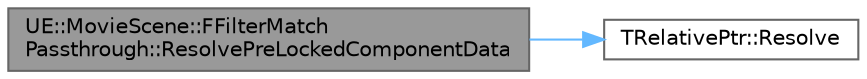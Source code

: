 digraph "UE::MovieScene::FFilterMatchPassthrough::ResolvePreLockedComponentData"
{
 // INTERACTIVE_SVG=YES
 // LATEX_PDF_SIZE
  bgcolor="transparent";
  edge [fontname=Helvetica,fontsize=10,labelfontname=Helvetica,labelfontsize=10];
  node [fontname=Helvetica,fontsize=10,shape=box,height=0.2,width=0.4];
  rankdir="LR";
  Node1 [id="Node000001",label="UE::MovieScene::FFilterMatch\lPassthrough::ResolvePreLockedComponentData",height=0.2,width=0.4,color="gray40", fillcolor="grey60", style="filled", fontcolor="black",tooltip=" "];
  Node1 -> Node2 [id="edge1_Node000001_Node000002",color="steelblue1",style="solid",tooltip=" "];
  Node2 [id="Node000002",label="TRelativePtr::Resolve",height=0.2,width=0.4,color="grey40", fillcolor="white", style="filled",URL="$dc/de3/structTRelativePtr.html#a11f0a95f55a7643e1c6fa103457cf4e6",tooltip=" "];
}
